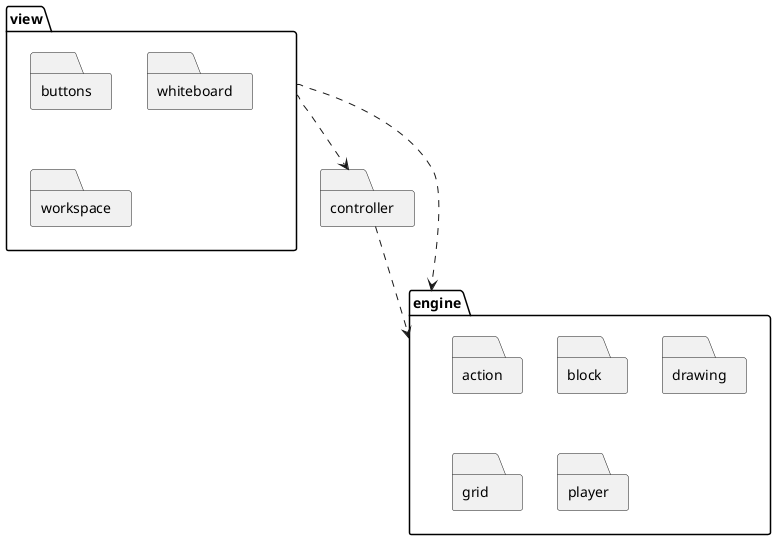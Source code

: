 @startuml packages

folder controller{
}

folder engine{
    folder action
    folder block
    folder drawing
    folder grid
    folder player
}

folder view {
    folder buttons
    folder whiteboard
    folder workspace
}


controller ..> engine
view ..> controller
view ..> engine

@enduml